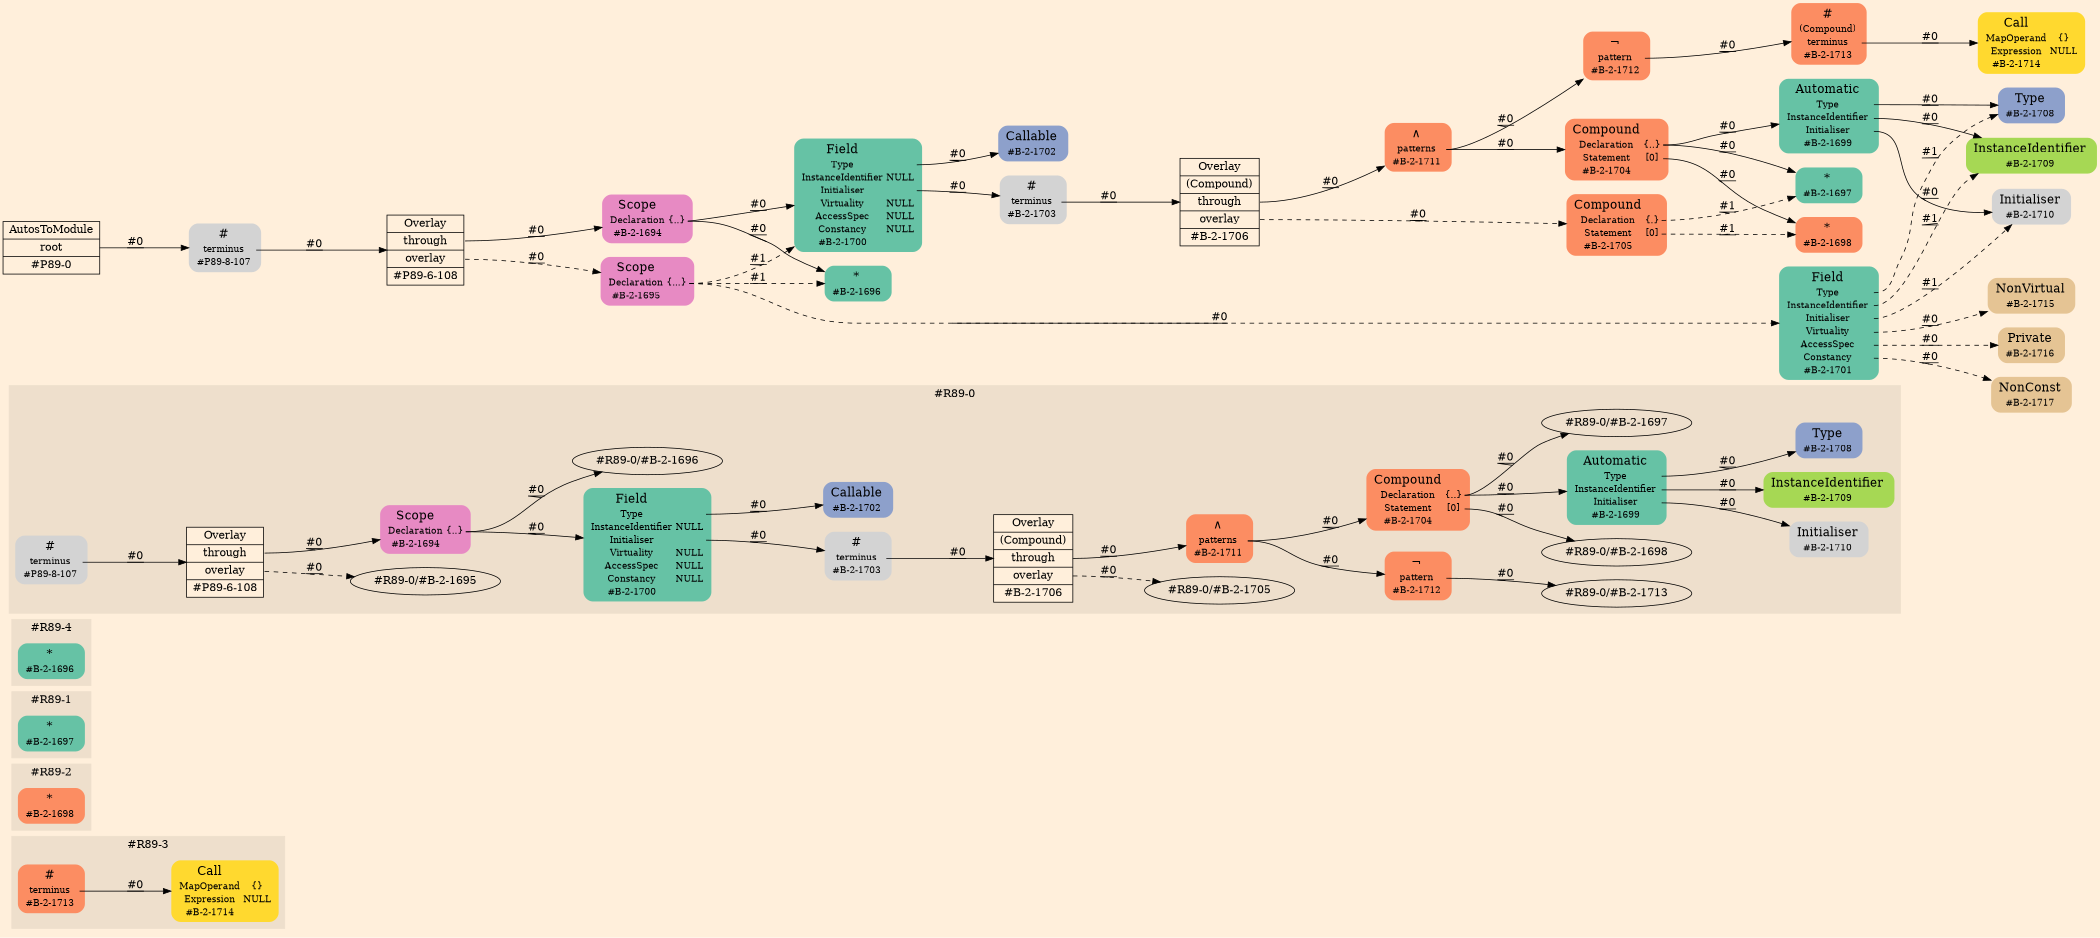 digraph Inferno {
graph [
rankdir = "LR"
ranksep = 1.0
size = "14,20"
bgcolor = antiquewhite1
];
node [
];
subgraph "cluster#R89-3" {
label = "#R89-3"
style = "filled"
color = antiquewhite2
"#R89-3/#B-2-1714" [
shape = "plaintext"
fillcolor = "/set28/6"
label = <<TABLE BORDER="0" CELLBORDER="0" CELLSPACING="0">
 <TR>
  <TD><FONT POINT-SIZE="16.0">Call</FONT></TD>
  <TD></TD>
 </TR>
 <TR>
  <TD>MapOperand</TD>
  <TD PORT="port0">{}</TD>
 </TR>
 <TR>
  <TD>Expression</TD>
  <TD PORT="port1">NULL</TD>
 </TR>
 <TR>
  <TD>#B-2-1714</TD>
  <TD PORT="port2"></TD>
 </TR>
</TABLE>>
style = "rounded,filled"
fontsize = "12"
];
"#R89-3/#B-2-1713" [
shape = "plaintext"
fillcolor = "/set28/2"
label = <<TABLE BORDER="0" CELLBORDER="0" CELLSPACING="0">
 <TR>
  <TD><FONT POINT-SIZE="16.0">#</FONT></TD>
  <TD></TD>
 </TR>
 <TR>
  <TD>terminus</TD>
  <TD PORT="port0"></TD>
 </TR>
 <TR>
  <TD>#B-2-1713</TD>
  <TD PORT="port1"></TD>
 </TR>
</TABLE>>
style = "rounded,filled"
fontsize = "12"
];
"#R89-3/#B-2-1713":port0 -> "#R89-3/#B-2-1714" [style="solid"
label = "#0"
decorate = true
];
}
subgraph "cluster#R89-2" {
label = "#R89-2"
style = "filled"
color = antiquewhite2
"#R89-2/#B-2-1698" [
shape = "plaintext"
fillcolor = "/set28/2"
label = <<TABLE BORDER="0" CELLBORDER="0" CELLSPACING="0">
 <TR>
  <TD><FONT POINT-SIZE="16.0">*</FONT></TD>
  <TD></TD>
 </TR>
 <TR>
  <TD>#B-2-1698</TD>
  <TD PORT="port0"></TD>
 </TR>
</TABLE>>
style = "rounded,filled"
fontsize = "12"
];
}
subgraph "cluster#R89-1" {
label = "#R89-1"
style = "filled"
color = antiquewhite2
"#R89-1/#B-2-1697" [
shape = "plaintext"
fillcolor = "/set28/1"
label = <<TABLE BORDER="0" CELLBORDER="0" CELLSPACING="0">
 <TR>
  <TD><FONT POINT-SIZE="16.0">*</FONT></TD>
  <TD></TD>
 </TR>
 <TR>
  <TD>#B-2-1697</TD>
  <TD PORT="port0"></TD>
 </TR>
</TABLE>>
style = "rounded,filled"
fontsize = "12"
];
}
subgraph "cluster#R89-4" {
label = "#R89-4"
style = "filled"
color = antiquewhite2
"#R89-4/#B-2-1696" [
shape = "plaintext"
fillcolor = "/set28/1"
label = <<TABLE BORDER="0" CELLBORDER="0" CELLSPACING="0">
 <TR>
  <TD><FONT POINT-SIZE="16.0">*</FONT></TD>
  <TD></TD>
 </TR>
 <TR>
  <TD>#B-2-1696</TD>
  <TD PORT="port0"></TD>
 </TR>
</TABLE>>
style = "rounded,filled"
fontsize = "12"
];
}
subgraph "cluster#R89-0" {
label = "#R89-0"
style = "filled"
color = antiquewhite2
"#R89-0/#B-2-1708" [
shape = "plaintext"
fillcolor = "/set28/3"
label = <<TABLE BORDER="0" CELLBORDER="0" CELLSPACING="0">
 <TR>
  <TD><FONT POINT-SIZE="16.0">Type</FONT></TD>
  <TD></TD>
 </TR>
 <TR>
  <TD>#B-2-1708</TD>
  <TD PORT="port0"></TD>
 </TR>
</TABLE>>
style = "rounded,filled"
fontsize = "12"
];
"#R89-0/#B-2-1710" [
shape = "plaintext"
label = <<TABLE BORDER="0" CELLBORDER="0" CELLSPACING="0">
 <TR>
  <TD><FONT POINT-SIZE="16.0">Initialiser</FONT></TD>
  <TD></TD>
 </TR>
 <TR>
  <TD>#B-2-1710</TD>
  <TD PORT="port0"></TD>
 </TR>
</TABLE>>
style = "rounded,filled"
fontsize = "12"
];
"#R89-0/#B-2-1709" [
shape = "plaintext"
fillcolor = "/set28/5"
label = <<TABLE BORDER="0" CELLBORDER="0" CELLSPACING="0">
 <TR>
  <TD><FONT POINT-SIZE="16.0">InstanceIdentifier</FONT></TD>
  <TD></TD>
 </TR>
 <TR>
  <TD>#B-2-1709</TD>
  <TD PORT="port0"></TD>
 </TR>
</TABLE>>
style = "rounded,filled"
fontsize = "12"
];
"#R89-0/#B-2-1712" [
shape = "plaintext"
fillcolor = "/set28/2"
label = <<TABLE BORDER="0" CELLBORDER="0" CELLSPACING="0">
 <TR>
  <TD><FONT POINT-SIZE="16.0">¬</FONT></TD>
  <TD></TD>
 </TR>
 <TR>
  <TD>pattern</TD>
  <TD PORT="port0"></TD>
 </TR>
 <TR>
  <TD>#B-2-1712</TD>
  <TD PORT="port1"></TD>
 </TR>
</TABLE>>
style = "rounded,filled"
fontsize = "12"
];
"#R89-0/#B-2-1699" [
shape = "plaintext"
fillcolor = "/set28/1"
label = <<TABLE BORDER="0" CELLBORDER="0" CELLSPACING="0">
 <TR>
  <TD><FONT POINT-SIZE="16.0">Automatic</FONT></TD>
  <TD></TD>
 </TR>
 <TR>
  <TD>Type</TD>
  <TD PORT="port0"></TD>
 </TR>
 <TR>
  <TD>InstanceIdentifier</TD>
  <TD PORT="port1"></TD>
 </TR>
 <TR>
  <TD>Initialiser</TD>
  <TD PORT="port2"></TD>
 </TR>
 <TR>
  <TD>#B-2-1699</TD>
  <TD PORT="port3"></TD>
 </TR>
</TABLE>>
style = "rounded,filled"
fontsize = "12"
];
"#R89-0/#B-2-1711" [
shape = "plaintext"
fillcolor = "/set28/2"
label = <<TABLE BORDER="0" CELLBORDER="0" CELLSPACING="0">
 <TR>
  <TD><FONT POINT-SIZE="16.0">∧</FONT></TD>
  <TD></TD>
 </TR>
 <TR>
  <TD>patterns</TD>
  <TD PORT="port0"></TD>
 </TR>
 <TR>
  <TD>#B-2-1711</TD>
  <TD PORT="port1"></TD>
 </TR>
</TABLE>>
style = "rounded,filled"
fontsize = "12"
];
"#R89-0/#P89-6-108" [
shape = "record"
label = "<fixed> Overlay | <port0> through | <port1> overlay | <port2> #P89-6-108"
style = "filled"
fontsize = "14"
fillcolor = antiquewhite1
];
"#R89-0/#P89-8-107" [
shape = "plaintext"
label = <<TABLE BORDER="0" CELLBORDER="0" CELLSPACING="0">
 <TR>
  <TD><FONT POINT-SIZE="16.0">#</FONT></TD>
  <TD></TD>
 </TR>
 <TR>
  <TD>terminus</TD>
  <TD PORT="port0"></TD>
 </TR>
 <TR>
  <TD>#P89-8-107</TD>
  <TD PORT="port1"></TD>
 </TR>
</TABLE>>
style = "rounded,filled"
fontsize = "12"
];
"#R89-0/#B-2-1702" [
shape = "plaintext"
fillcolor = "/set28/3"
label = <<TABLE BORDER="0" CELLBORDER="0" CELLSPACING="0">
 <TR>
  <TD><FONT POINT-SIZE="16.0">Callable</FONT></TD>
  <TD></TD>
 </TR>
 <TR>
  <TD>#B-2-1702</TD>
  <TD PORT="port0"></TD>
 </TR>
</TABLE>>
style = "rounded,filled"
fontsize = "12"
];
"#R89-0/#B-2-1704" [
shape = "plaintext"
fillcolor = "/set28/2"
label = <<TABLE BORDER="0" CELLBORDER="0" CELLSPACING="0">
 <TR>
  <TD><FONT POINT-SIZE="16.0">Compound</FONT></TD>
  <TD></TD>
 </TR>
 <TR>
  <TD>Declaration</TD>
  <TD PORT="port0">{..}</TD>
 </TR>
 <TR>
  <TD>Statement</TD>
  <TD PORT="port1">[0]</TD>
 </TR>
 <TR>
  <TD>#B-2-1704</TD>
  <TD PORT="port2"></TD>
 </TR>
</TABLE>>
style = "rounded,filled"
fontsize = "12"
];
"#R89-0/#B-2-1694" [
shape = "plaintext"
fillcolor = "/set28/4"
label = <<TABLE BORDER="0" CELLBORDER="0" CELLSPACING="0">
 <TR>
  <TD><FONT POINT-SIZE="16.0">Scope</FONT></TD>
  <TD></TD>
 </TR>
 <TR>
  <TD>Declaration</TD>
  <TD PORT="port0">{..}</TD>
 </TR>
 <TR>
  <TD>#B-2-1694</TD>
  <TD PORT="port1"></TD>
 </TR>
</TABLE>>
style = "rounded,filled"
fontsize = "12"
];
"#R89-0/#B-2-1706" [
shape = "record"
fillcolor = "/set28/2"
label = "<fixed> Overlay | <port0> (Compound) | <port1> through | <port2> overlay | <port3> #B-2-1706"
style = "filled"
fontsize = "14"
fillcolor = antiquewhite1
];
"#R89-0/#B-2-1700" [
shape = "plaintext"
fillcolor = "/set28/1"
label = <<TABLE BORDER="0" CELLBORDER="0" CELLSPACING="0">
 <TR>
  <TD><FONT POINT-SIZE="16.0">Field</FONT></TD>
  <TD></TD>
 </TR>
 <TR>
  <TD>Type</TD>
  <TD PORT="port0"></TD>
 </TR>
 <TR>
  <TD>InstanceIdentifier</TD>
  <TD PORT="port1">NULL</TD>
 </TR>
 <TR>
  <TD>Initialiser</TD>
  <TD PORT="port2"></TD>
 </TR>
 <TR>
  <TD>Virtuality</TD>
  <TD PORT="port3">NULL</TD>
 </TR>
 <TR>
  <TD>AccessSpec</TD>
  <TD PORT="port4">NULL</TD>
 </TR>
 <TR>
  <TD>Constancy</TD>
  <TD PORT="port5">NULL</TD>
 </TR>
 <TR>
  <TD>#B-2-1700</TD>
  <TD PORT="port6"></TD>
 </TR>
</TABLE>>
style = "rounded,filled"
fontsize = "12"
];
"#R89-0/#B-2-1703" [
shape = "plaintext"
label = <<TABLE BORDER="0" CELLBORDER="0" CELLSPACING="0">
 <TR>
  <TD><FONT POINT-SIZE="16.0">#</FONT></TD>
  <TD></TD>
 </TR>
 <TR>
  <TD>terminus</TD>
  <TD PORT="port0"></TD>
 </TR>
 <TR>
  <TD>#B-2-1703</TD>
  <TD PORT="port1"></TD>
 </TR>
</TABLE>>
style = "rounded,filled"
fontsize = "12"
];
"#R89-0/#B-2-1712":port0 -> "#R89-0/#B-2-1713" [style="solid"
label = "#0"
decorate = true
];
"#R89-0/#B-2-1699":port0 -> "#R89-0/#B-2-1708" [style="solid"
label = "#0"
decorate = true
];
"#R89-0/#B-2-1699":port1 -> "#R89-0/#B-2-1709" [style="solid"
label = "#0"
decorate = true
];
"#R89-0/#B-2-1699":port2 -> "#R89-0/#B-2-1710" [style="solid"
label = "#0"
decorate = true
];
"#R89-0/#B-2-1711":port0 -> "#R89-0/#B-2-1712" [style="solid"
label = "#0"
decorate = true
];
"#R89-0/#B-2-1711":port0 -> "#R89-0/#B-2-1704" [style="solid"
label = "#0"
decorate = true
];
"#R89-0/#P89-6-108":port0 -> "#R89-0/#B-2-1694" [style="solid"
label = "#0"
decorate = true
];
"#R89-0/#P89-6-108":port1 -> "#R89-0/#B-2-1695" [style="dashed"
label = "#0"
decorate = true
];
"#R89-0/#P89-8-107":port0 -> "#R89-0/#P89-6-108" [style="solid"
label = "#0"
decorate = true
];
"#R89-0/#B-2-1704":port0 -> "#R89-0/#B-2-1697" [style="solid"
label = "#0"
decorate = true
];
"#R89-0/#B-2-1704":port0 -> "#R89-0/#B-2-1699" [style="solid"
label = "#0"
decorate = true
];
"#R89-0/#B-2-1704":port1 -> "#R89-0/#B-2-1698" [style="solid"
label = "#0"
decorate = true
];
"#R89-0/#B-2-1694":port0 -> "#R89-0/#B-2-1696" [style="solid"
label = "#0"
decorate = true
];
"#R89-0/#B-2-1694":port0 -> "#R89-0/#B-2-1700" [style="solid"
label = "#0"
decorate = true
];
"#R89-0/#B-2-1706":port1 -> "#R89-0/#B-2-1711" [style="solid"
label = "#0"
decorate = true
];
"#R89-0/#B-2-1706":port2 -> "#R89-0/#B-2-1705" [style="dashed"
label = "#0"
decorate = true
];
"#R89-0/#B-2-1700":port0 -> "#R89-0/#B-2-1702" [style="solid"
label = "#0"
decorate = true
];
"#R89-0/#B-2-1700":port2 -> "#R89-0/#B-2-1703" [style="solid"
label = "#0"
decorate = true
];
"#R89-0/#B-2-1703":port0 -> "#R89-0/#B-2-1706" [style="solid"
label = "#0"
decorate = true
];
}
"/CR#P89-0" [
shape = "record"
fillcolor = "transparent"
label = "<fixed> AutosToModule | <port0> root | <port1> #P89-0"
style = "filled"
fontsize = "14"
fillcolor = antiquewhite1
];
"/#P89-8-107" [
shape = "plaintext"
label = <<TABLE BORDER="0" CELLBORDER="0" CELLSPACING="0">
 <TR>
  <TD><FONT POINT-SIZE="16.0">#</FONT></TD>
  <TD></TD>
 </TR>
 <TR>
  <TD>terminus</TD>
  <TD PORT="port0"></TD>
 </TR>
 <TR>
  <TD>#P89-8-107</TD>
  <TD PORT="port1"></TD>
 </TR>
</TABLE>>
style = "rounded,filled"
fontsize = "12"
];
"/#P89-6-108" [
shape = "record"
label = "<fixed> Overlay | <port0> through | <port1> overlay | <port2> #P89-6-108"
style = "filled"
fontsize = "14"
fillcolor = antiquewhite1
];
"/#B-2-1694" [
shape = "plaintext"
fillcolor = "/set28/4"
label = <<TABLE BORDER="0" CELLBORDER="0" CELLSPACING="0">
 <TR>
  <TD><FONT POINT-SIZE="16.0">Scope</FONT></TD>
  <TD></TD>
 </TR>
 <TR>
  <TD>Declaration</TD>
  <TD PORT="port0">{..}</TD>
 </TR>
 <TR>
  <TD>#B-2-1694</TD>
  <TD PORT="port1"></TD>
 </TR>
</TABLE>>
style = "rounded,filled"
fontsize = "12"
];
"/#B-2-1696" [
shape = "plaintext"
fillcolor = "/set28/1"
label = <<TABLE BORDER="0" CELLBORDER="0" CELLSPACING="0">
 <TR>
  <TD><FONT POINT-SIZE="16.0">*</FONT></TD>
  <TD></TD>
 </TR>
 <TR>
  <TD>#B-2-1696</TD>
  <TD PORT="port0"></TD>
 </TR>
</TABLE>>
style = "rounded,filled"
fontsize = "12"
];
"/#B-2-1700" [
shape = "plaintext"
fillcolor = "/set28/1"
label = <<TABLE BORDER="0" CELLBORDER="0" CELLSPACING="0">
 <TR>
  <TD><FONT POINT-SIZE="16.0">Field</FONT></TD>
  <TD></TD>
 </TR>
 <TR>
  <TD>Type</TD>
  <TD PORT="port0"></TD>
 </TR>
 <TR>
  <TD>InstanceIdentifier</TD>
  <TD PORT="port1">NULL</TD>
 </TR>
 <TR>
  <TD>Initialiser</TD>
  <TD PORT="port2"></TD>
 </TR>
 <TR>
  <TD>Virtuality</TD>
  <TD PORT="port3">NULL</TD>
 </TR>
 <TR>
  <TD>AccessSpec</TD>
  <TD PORT="port4">NULL</TD>
 </TR>
 <TR>
  <TD>Constancy</TD>
  <TD PORT="port5">NULL</TD>
 </TR>
 <TR>
  <TD>#B-2-1700</TD>
  <TD PORT="port6"></TD>
 </TR>
</TABLE>>
style = "rounded,filled"
fontsize = "12"
];
"/#B-2-1702" [
shape = "plaintext"
fillcolor = "/set28/3"
label = <<TABLE BORDER="0" CELLBORDER="0" CELLSPACING="0">
 <TR>
  <TD><FONT POINT-SIZE="16.0">Callable</FONT></TD>
  <TD></TD>
 </TR>
 <TR>
  <TD>#B-2-1702</TD>
  <TD PORT="port0"></TD>
 </TR>
</TABLE>>
style = "rounded,filled"
fontsize = "12"
];
"/#B-2-1703" [
shape = "plaintext"
label = <<TABLE BORDER="0" CELLBORDER="0" CELLSPACING="0">
 <TR>
  <TD><FONT POINT-SIZE="16.0">#</FONT></TD>
  <TD></TD>
 </TR>
 <TR>
  <TD>terminus</TD>
  <TD PORT="port0"></TD>
 </TR>
 <TR>
  <TD>#B-2-1703</TD>
  <TD PORT="port1"></TD>
 </TR>
</TABLE>>
style = "rounded,filled"
fontsize = "12"
];
"/#B-2-1706" [
shape = "record"
fillcolor = "/set28/2"
label = "<fixed> Overlay | <port0> (Compound) | <port1> through | <port2> overlay | <port3> #B-2-1706"
style = "filled"
fontsize = "14"
fillcolor = antiquewhite1
];
"/#B-2-1711" [
shape = "plaintext"
fillcolor = "/set28/2"
label = <<TABLE BORDER="0" CELLBORDER="0" CELLSPACING="0">
 <TR>
  <TD><FONT POINT-SIZE="16.0">∧</FONT></TD>
  <TD></TD>
 </TR>
 <TR>
  <TD>patterns</TD>
  <TD PORT="port0"></TD>
 </TR>
 <TR>
  <TD>#B-2-1711</TD>
  <TD PORT="port1"></TD>
 </TR>
</TABLE>>
style = "rounded,filled"
fontsize = "12"
];
"/#B-2-1712" [
shape = "plaintext"
fillcolor = "/set28/2"
label = <<TABLE BORDER="0" CELLBORDER="0" CELLSPACING="0">
 <TR>
  <TD><FONT POINT-SIZE="16.0">¬</FONT></TD>
  <TD></TD>
 </TR>
 <TR>
  <TD>pattern</TD>
  <TD PORT="port0"></TD>
 </TR>
 <TR>
  <TD>#B-2-1712</TD>
  <TD PORT="port1"></TD>
 </TR>
</TABLE>>
style = "rounded,filled"
fontsize = "12"
];
"/#B-2-1713" [
shape = "plaintext"
fillcolor = "/set28/2"
label = <<TABLE BORDER="0" CELLBORDER="0" CELLSPACING="0">
 <TR>
  <TD><FONT POINT-SIZE="16.0">#</FONT></TD>
  <TD></TD>
 </TR>
 <TR>
  <TD>(Compound)</TD>
  <TD PORT="port0"></TD>
 </TR>
 <TR>
  <TD>terminus</TD>
  <TD PORT="port1"></TD>
 </TR>
 <TR>
  <TD>#B-2-1713</TD>
  <TD PORT="port2"></TD>
 </TR>
</TABLE>>
style = "rounded,filled"
fontsize = "12"
];
"/#B-2-1714" [
shape = "plaintext"
fillcolor = "/set28/6"
label = <<TABLE BORDER="0" CELLBORDER="0" CELLSPACING="0">
 <TR>
  <TD><FONT POINT-SIZE="16.0">Call</FONT></TD>
  <TD></TD>
 </TR>
 <TR>
  <TD>MapOperand</TD>
  <TD PORT="port0">{}</TD>
 </TR>
 <TR>
  <TD>Expression</TD>
  <TD PORT="port1">NULL</TD>
 </TR>
 <TR>
  <TD>#B-2-1714</TD>
  <TD PORT="port2"></TD>
 </TR>
</TABLE>>
style = "rounded,filled"
fontsize = "12"
];
"/#B-2-1704" [
shape = "plaintext"
fillcolor = "/set28/2"
label = <<TABLE BORDER="0" CELLBORDER="0" CELLSPACING="0">
 <TR>
  <TD><FONT POINT-SIZE="16.0">Compound</FONT></TD>
  <TD></TD>
 </TR>
 <TR>
  <TD>Declaration</TD>
  <TD PORT="port0">{..}</TD>
 </TR>
 <TR>
  <TD>Statement</TD>
  <TD PORT="port1">[0]</TD>
 </TR>
 <TR>
  <TD>#B-2-1704</TD>
  <TD PORT="port2"></TD>
 </TR>
</TABLE>>
style = "rounded,filled"
fontsize = "12"
];
"/#B-2-1697" [
shape = "plaintext"
fillcolor = "/set28/1"
label = <<TABLE BORDER="0" CELLBORDER="0" CELLSPACING="0">
 <TR>
  <TD><FONT POINT-SIZE="16.0">*</FONT></TD>
  <TD></TD>
 </TR>
 <TR>
  <TD>#B-2-1697</TD>
  <TD PORT="port0"></TD>
 </TR>
</TABLE>>
style = "rounded,filled"
fontsize = "12"
];
"/#B-2-1699" [
shape = "plaintext"
fillcolor = "/set28/1"
label = <<TABLE BORDER="0" CELLBORDER="0" CELLSPACING="0">
 <TR>
  <TD><FONT POINT-SIZE="16.0">Automatic</FONT></TD>
  <TD></TD>
 </TR>
 <TR>
  <TD>Type</TD>
  <TD PORT="port0"></TD>
 </TR>
 <TR>
  <TD>InstanceIdentifier</TD>
  <TD PORT="port1"></TD>
 </TR>
 <TR>
  <TD>Initialiser</TD>
  <TD PORT="port2"></TD>
 </TR>
 <TR>
  <TD>#B-2-1699</TD>
  <TD PORT="port3"></TD>
 </TR>
</TABLE>>
style = "rounded,filled"
fontsize = "12"
];
"/#B-2-1708" [
shape = "plaintext"
fillcolor = "/set28/3"
label = <<TABLE BORDER="0" CELLBORDER="0" CELLSPACING="0">
 <TR>
  <TD><FONT POINT-SIZE="16.0">Type</FONT></TD>
  <TD></TD>
 </TR>
 <TR>
  <TD>#B-2-1708</TD>
  <TD PORT="port0"></TD>
 </TR>
</TABLE>>
style = "rounded,filled"
fontsize = "12"
];
"/#B-2-1709" [
shape = "plaintext"
fillcolor = "/set28/5"
label = <<TABLE BORDER="0" CELLBORDER="0" CELLSPACING="0">
 <TR>
  <TD><FONT POINT-SIZE="16.0">InstanceIdentifier</FONT></TD>
  <TD></TD>
 </TR>
 <TR>
  <TD>#B-2-1709</TD>
  <TD PORT="port0"></TD>
 </TR>
</TABLE>>
style = "rounded,filled"
fontsize = "12"
];
"/#B-2-1710" [
shape = "plaintext"
label = <<TABLE BORDER="0" CELLBORDER="0" CELLSPACING="0">
 <TR>
  <TD><FONT POINT-SIZE="16.0">Initialiser</FONT></TD>
  <TD></TD>
 </TR>
 <TR>
  <TD>#B-2-1710</TD>
  <TD PORT="port0"></TD>
 </TR>
</TABLE>>
style = "rounded,filled"
fontsize = "12"
];
"/#B-2-1698" [
shape = "plaintext"
fillcolor = "/set28/2"
label = <<TABLE BORDER="0" CELLBORDER="0" CELLSPACING="0">
 <TR>
  <TD><FONT POINT-SIZE="16.0">*</FONT></TD>
  <TD></TD>
 </TR>
 <TR>
  <TD>#B-2-1698</TD>
  <TD PORT="port0"></TD>
 </TR>
</TABLE>>
style = "rounded,filled"
fontsize = "12"
];
"/#B-2-1705" [
shape = "plaintext"
fillcolor = "/set28/2"
label = <<TABLE BORDER="0" CELLBORDER="0" CELLSPACING="0">
 <TR>
  <TD><FONT POINT-SIZE="16.0">Compound</FONT></TD>
  <TD></TD>
 </TR>
 <TR>
  <TD>Declaration</TD>
  <TD PORT="port0">{.}</TD>
 </TR>
 <TR>
  <TD>Statement</TD>
  <TD PORT="port1">[0]</TD>
 </TR>
 <TR>
  <TD>#B-2-1705</TD>
  <TD PORT="port2"></TD>
 </TR>
</TABLE>>
style = "rounded,filled"
fontsize = "12"
];
"/#B-2-1695" [
shape = "plaintext"
fillcolor = "/set28/4"
label = <<TABLE BORDER="0" CELLBORDER="0" CELLSPACING="0">
 <TR>
  <TD><FONT POINT-SIZE="16.0">Scope</FONT></TD>
  <TD></TD>
 </TR>
 <TR>
  <TD>Declaration</TD>
  <TD PORT="port0">{...}</TD>
 </TR>
 <TR>
  <TD>#B-2-1695</TD>
  <TD PORT="port1"></TD>
 </TR>
</TABLE>>
style = "rounded,filled"
fontsize = "12"
];
"/#B-2-1701" [
shape = "plaintext"
fillcolor = "/set28/1"
label = <<TABLE BORDER="0" CELLBORDER="0" CELLSPACING="0">
 <TR>
  <TD><FONT POINT-SIZE="16.0">Field</FONT></TD>
  <TD></TD>
 </TR>
 <TR>
  <TD>Type</TD>
  <TD PORT="port0"></TD>
 </TR>
 <TR>
  <TD>InstanceIdentifier</TD>
  <TD PORT="port1"></TD>
 </TR>
 <TR>
  <TD>Initialiser</TD>
  <TD PORT="port2"></TD>
 </TR>
 <TR>
  <TD>Virtuality</TD>
  <TD PORT="port3"></TD>
 </TR>
 <TR>
  <TD>AccessSpec</TD>
  <TD PORT="port4"></TD>
 </TR>
 <TR>
  <TD>Constancy</TD>
  <TD PORT="port5"></TD>
 </TR>
 <TR>
  <TD>#B-2-1701</TD>
  <TD PORT="port6"></TD>
 </TR>
</TABLE>>
style = "rounded,filled"
fontsize = "12"
];
"/#B-2-1715" [
shape = "plaintext"
fillcolor = "/set28/7"
label = <<TABLE BORDER="0" CELLBORDER="0" CELLSPACING="0">
 <TR>
  <TD><FONT POINT-SIZE="16.0">NonVirtual</FONT></TD>
  <TD></TD>
 </TR>
 <TR>
  <TD>#B-2-1715</TD>
  <TD PORT="port0"></TD>
 </TR>
</TABLE>>
style = "rounded,filled"
fontsize = "12"
];
"/#B-2-1716" [
shape = "plaintext"
fillcolor = "/set28/7"
label = <<TABLE BORDER="0" CELLBORDER="0" CELLSPACING="0">
 <TR>
  <TD><FONT POINT-SIZE="16.0">Private</FONT></TD>
  <TD></TD>
 </TR>
 <TR>
  <TD>#B-2-1716</TD>
  <TD PORT="port0"></TD>
 </TR>
</TABLE>>
style = "rounded,filled"
fontsize = "12"
];
"/#B-2-1717" [
shape = "plaintext"
fillcolor = "/set28/7"
label = <<TABLE BORDER="0" CELLBORDER="0" CELLSPACING="0">
 <TR>
  <TD><FONT POINT-SIZE="16.0">NonConst</FONT></TD>
  <TD></TD>
 </TR>
 <TR>
  <TD>#B-2-1717</TD>
  <TD PORT="port0"></TD>
 </TR>
</TABLE>>
style = "rounded,filled"
fontsize = "12"
];
"/CR#P89-0":port0 -> "/#P89-8-107" [style="solid"
label = "#0"
decorate = true
];
"/#P89-8-107":port0 -> "/#P89-6-108" [style="solid"
label = "#0"
decorate = true
];
"/#P89-6-108":port0 -> "/#B-2-1694" [style="solid"
label = "#0"
decorate = true
];
"/#P89-6-108":port1 -> "/#B-2-1695" [style="dashed"
label = "#0"
decorate = true
];
"/#B-2-1694":port0 -> "/#B-2-1696" [style="solid"
label = "#0"
decorate = true
];
"/#B-2-1694":port0 -> "/#B-2-1700" [style="solid"
label = "#0"
decorate = true
];
"/#B-2-1700":port0 -> "/#B-2-1702" [style="solid"
label = "#0"
decorate = true
];
"/#B-2-1700":port2 -> "/#B-2-1703" [style="solid"
label = "#0"
decorate = true
];
"/#B-2-1703":port0 -> "/#B-2-1706" [style="solid"
label = "#0"
decorate = true
];
"/#B-2-1706":port1 -> "/#B-2-1711" [style="solid"
label = "#0"
decorate = true
];
"/#B-2-1706":port2 -> "/#B-2-1705" [style="dashed"
label = "#0"
decorate = true
];
"/#B-2-1711":port0 -> "/#B-2-1712" [style="solid"
label = "#0"
decorate = true
];
"/#B-2-1711":port0 -> "/#B-2-1704" [style="solid"
label = "#0"
decorate = true
];
"/#B-2-1712":port0 -> "/#B-2-1713" [style="solid"
label = "#0"
decorate = true
];
"/#B-2-1713":port1 -> "/#B-2-1714" [style="solid"
label = "#0"
decorate = true
];
"/#B-2-1704":port0 -> "/#B-2-1697" [style="solid"
label = "#0"
decorate = true
];
"/#B-2-1704":port0 -> "/#B-2-1699" [style="solid"
label = "#0"
decorate = true
];
"/#B-2-1704":port1 -> "/#B-2-1698" [style="solid"
label = "#0"
decorate = true
];
"/#B-2-1699":port0 -> "/#B-2-1708" [style="solid"
label = "#0"
decorate = true
];
"/#B-2-1699":port1 -> "/#B-2-1709" [style="solid"
label = "#0"
decorate = true
];
"/#B-2-1699":port2 -> "/#B-2-1710" [style="solid"
label = "#0"
decorate = true
];
"/#B-2-1705":port0 -> "/#B-2-1697" [style="dashed"
label = "#1"
decorate = true
];
"/#B-2-1705":port1 -> "/#B-2-1698" [style="dashed"
label = "#1"
decorate = true
];
"/#B-2-1695":port0 -> "/#B-2-1696" [style="dashed"
label = "#1"
decorate = true
];
"/#B-2-1695":port0 -> "/#B-2-1700" [style="dashed"
label = "#1"
decorate = true
];
"/#B-2-1695":port0 -> "/#B-2-1701" [style="dashed"
label = "#0"
decorate = true
];
"/#B-2-1701":port0 -> "/#B-2-1708" [style="dashed"
label = "#1"
decorate = true
];
"/#B-2-1701":port1 -> "/#B-2-1709" [style="dashed"
label = "#1"
decorate = true
];
"/#B-2-1701":port2 -> "/#B-2-1710" [style="dashed"
label = "#1"
decorate = true
];
"/#B-2-1701":port3 -> "/#B-2-1715" [style="dashed"
label = "#0"
decorate = true
];
"/#B-2-1701":port4 -> "/#B-2-1716" [style="dashed"
label = "#0"
decorate = true
];
"/#B-2-1701":port5 -> "/#B-2-1717" [style="dashed"
label = "#0"
decorate = true
];
}
